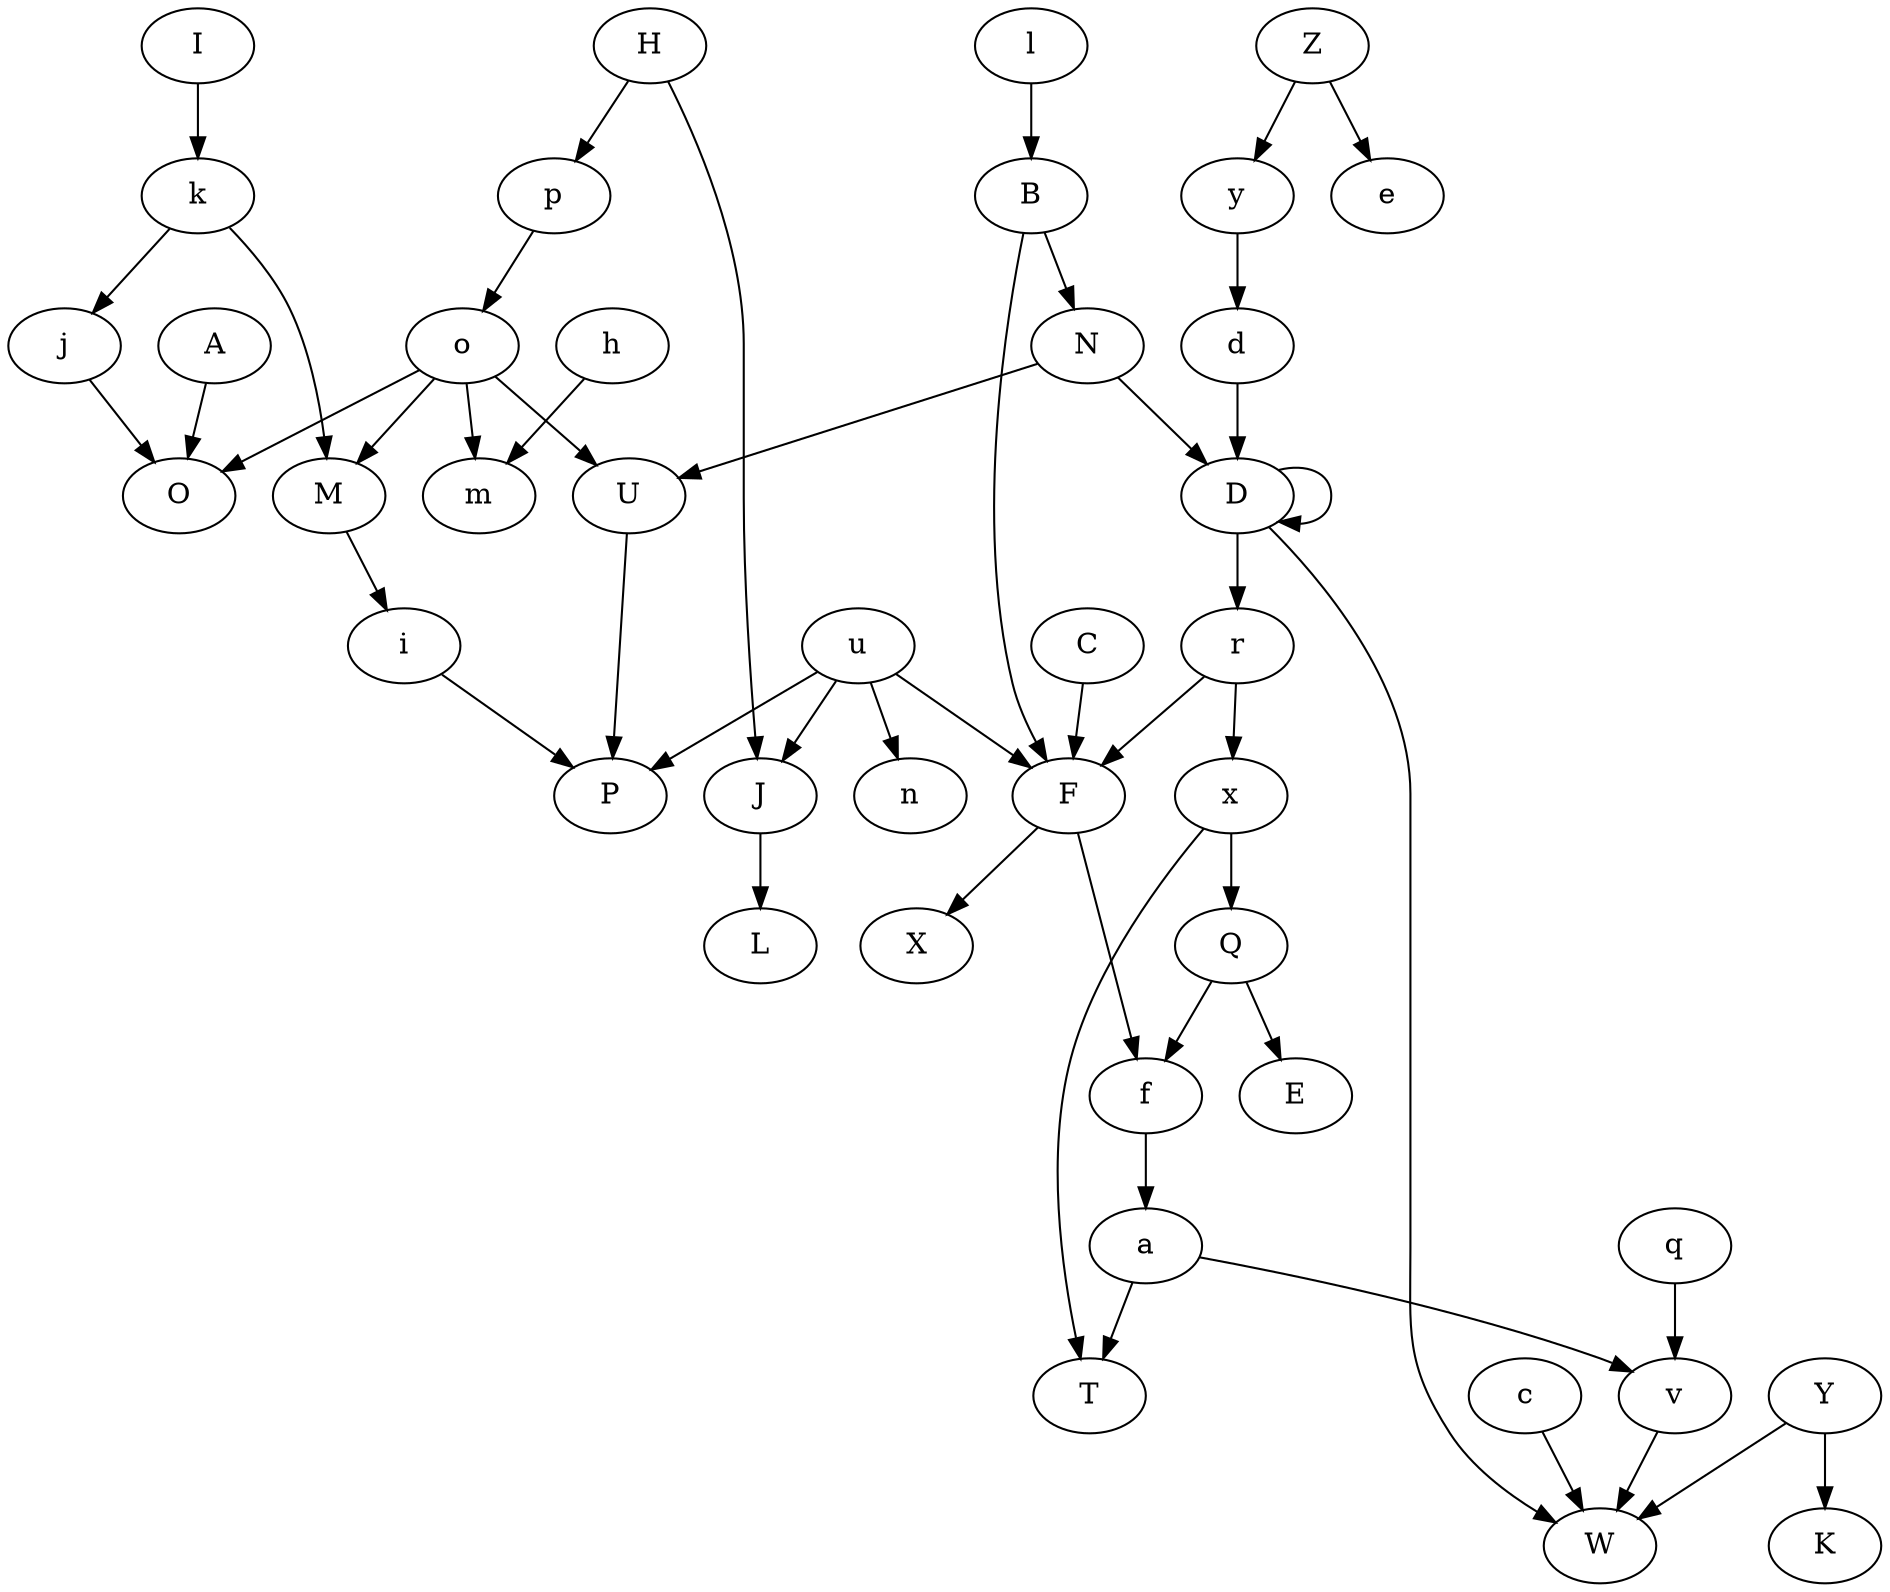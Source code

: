 digraph {
	H -> p
	p -> o
	F -> f
	D -> W
	k -> j
	A -> O
	D -> r
	y -> d
	a -> T
	Q -> f
	B -> F
	u -> J
	o -> M
	r -> x
	Z -> y
	q -> v
	x -> Q
	o -> O
	H -> J
	h -> m
	N -> D
	Y -> K
	Z -> e
	x -> T
	k -> M
	N -> U
	u -> P
	u -> F
	D -> D
	Q -> E
	o -> U
	f -> a
	U -> P
	M -> i
	i -> P
	I -> k
	d -> D
	B -> N
	u -> n
	J -> L
	o -> m
	j -> O
	l -> B
	v -> W
	C -> F
	r -> F
	F -> X
	c -> W
	Y -> W
	a -> v
}